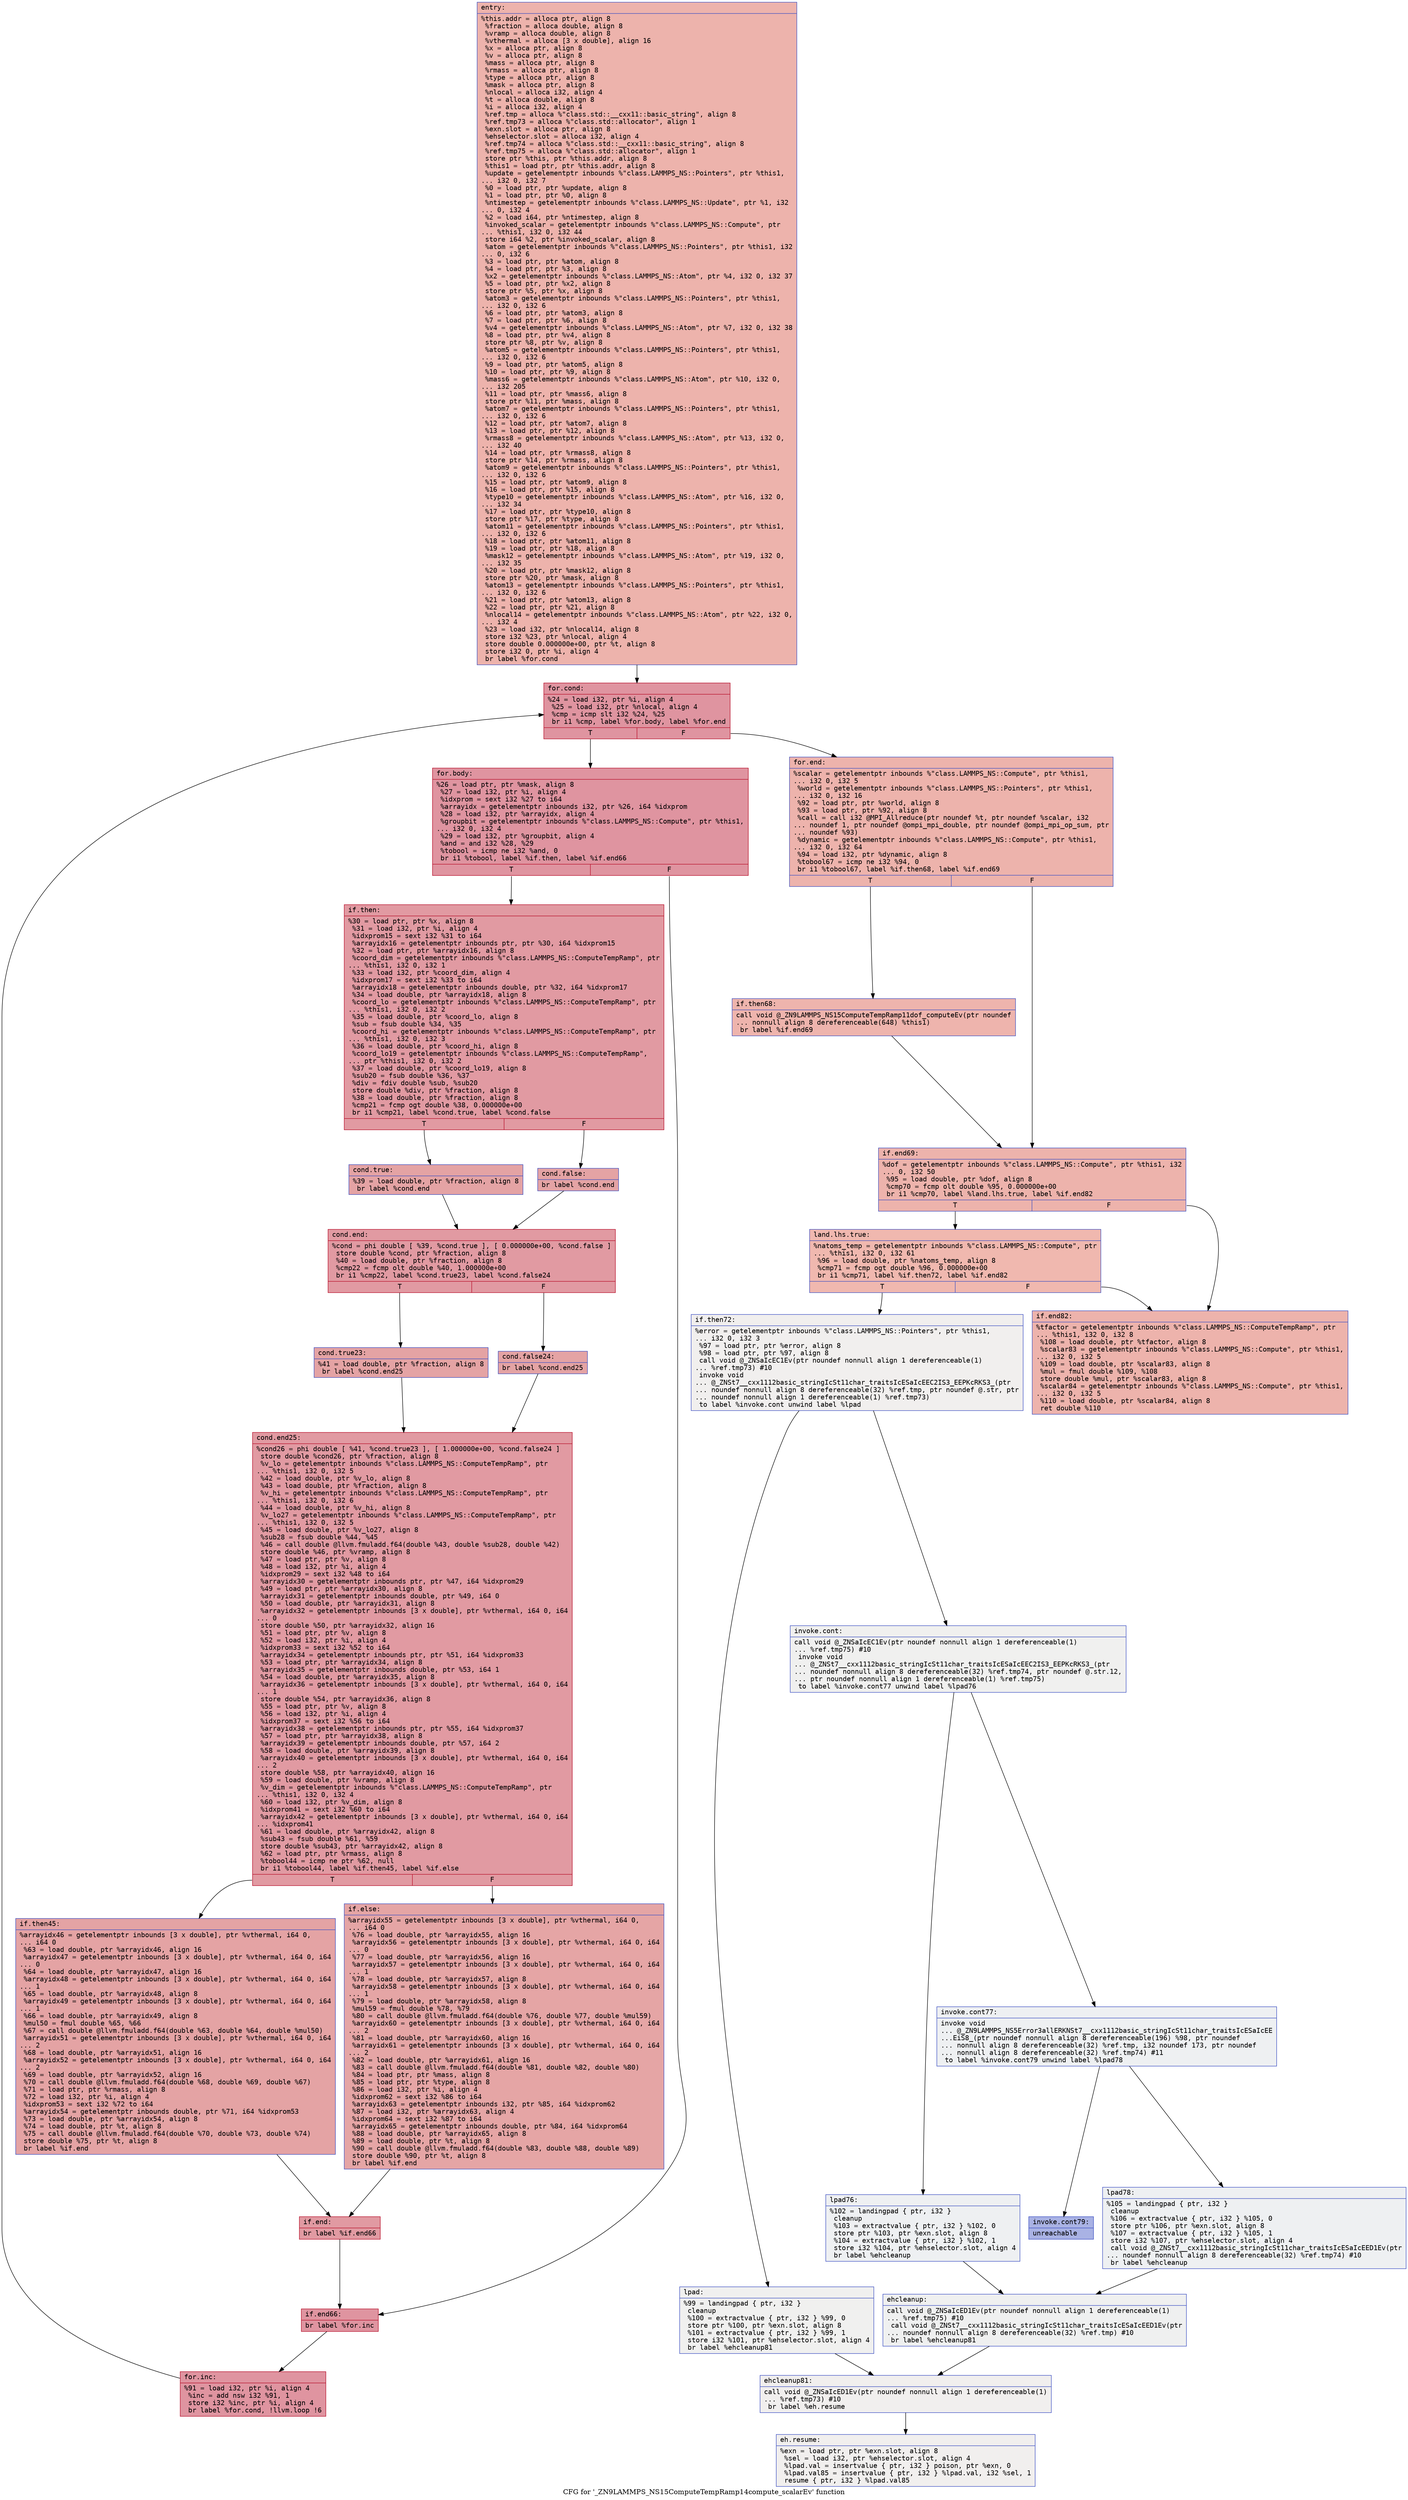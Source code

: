 digraph "CFG for '_ZN9LAMMPS_NS15ComputeTempRamp14compute_scalarEv' function" {
	label="CFG for '_ZN9LAMMPS_NS15ComputeTempRamp14compute_scalarEv' function";

	Node0x5563a417c910 [shape=record,color="#3d50c3ff", style=filled, fillcolor="#d6524470" fontname="Courier",label="{entry:\l|  %this.addr = alloca ptr, align 8\l  %fraction = alloca double, align 8\l  %vramp = alloca double, align 8\l  %vthermal = alloca [3 x double], align 16\l  %x = alloca ptr, align 8\l  %v = alloca ptr, align 8\l  %mass = alloca ptr, align 8\l  %rmass = alloca ptr, align 8\l  %type = alloca ptr, align 8\l  %mask = alloca ptr, align 8\l  %nlocal = alloca i32, align 4\l  %t = alloca double, align 8\l  %i = alloca i32, align 4\l  %ref.tmp = alloca %\"class.std::__cxx11::basic_string\", align 8\l  %ref.tmp73 = alloca %\"class.std::allocator\", align 1\l  %exn.slot = alloca ptr, align 8\l  %ehselector.slot = alloca i32, align 4\l  %ref.tmp74 = alloca %\"class.std::__cxx11::basic_string\", align 8\l  %ref.tmp75 = alloca %\"class.std::allocator\", align 1\l  store ptr %this, ptr %this.addr, align 8\l  %this1 = load ptr, ptr %this.addr, align 8\l  %update = getelementptr inbounds %\"class.LAMMPS_NS::Pointers\", ptr %this1,\l... i32 0, i32 7\l  %0 = load ptr, ptr %update, align 8\l  %1 = load ptr, ptr %0, align 8\l  %ntimestep = getelementptr inbounds %\"class.LAMMPS_NS::Update\", ptr %1, i32\l... 0, i32 4\l  %2 = load i64, ptr %ntimestep, align 8\l  %invoked_scalar = getelementptr inbounds %\"class.LAMMPS_NS::Compute\", ptr\l... %this1, i32 0, i32 44\l  store i64 %2, ptr %invoked_scalar, align 8\l  %atom = getelementptr inbounds %\"class.LAMMPS_NS::Pointers\", ptr %this1, i32\l... 0, i32 6\l  %3 = load ptr, ptr %atom, align 8\l  %4 = load ptr, ptr %3, align 8\l  %x2 = getelementptr inbounds %\"class.LAMMPS_NS::Atom\", ptr %4, i32 0, i32 37\l  %5 = load ptr, ptr %x2, align 8\l  store ptr %5, ptr %x, align 8\l  %atom3 = getelementptr inbounds %\"class.LAMMPS_NS::Pointers\", ptr %this1,\l... i32 0, i32 6\l  %6 = load ptr, ptr %atom3, align 8\l  %7 = load ptr, ptr %6, align 8\l  %v4 = getelementptr inbounds %\"class.LAMMPS_NS::Atom\", ptr %7, i32 0, i32 38\l  %8 = load ptr, ptr %v4, align 8\l  store ptr %8, ptr %v, align 8\l  %atom5 = getelementptr inbounds %\"class.LAMMPS_NS::Pointers\", ptr %this1,\l... i32 0, i32 6\l  %9 = load ptr, ptr %atom5, align 8\l  %10 = load ptr, ptr %9, align 8\l  %mass6 = getelementptr inbounds %\"class.LAMMPS_NS::Atom\", ptr %10, i32 0,\l... i32 205\l  %11 = load ptr, ptr %mass6, align 8\l  store ptr %11, ptr %mass, align 8\l  %atom7 = getelementptr inbounds %\"class.LAMMPS_NS::Pointers\", ptr %this1,\l... i32 0, i32 6\l  %12 = load ptr, ptr %atom7, align 8\l  %13 = load ptr, ptr %12, align 8\l  %rmass8 = getelementptr inbounds %\"class.LAMMPS_NS::Atom\", ptr %13, i32 0,\l... i32 40\l  %14 = load ptr, ptr %rmass8, align 8\l  store ptr %14, ptr %rmass, align 8\l  %atom9 = getelementptr inbounds %\"class.LAMMPS_NS::Pointers\", ptr %this1,\l... i32 0, i32 6\l  %15 = load ptr, ptr %atom9, align 8\l  %16 = load ptr, ptr %15, align 8\l  %type10 = getelementptr inbounds %\"class.LAMMPS_NS::Atom\", ptr %16, i32 0,\l... i32 34\l  %17 = load ptr, ptr %type10, align 8\l  store ptr %17, ptr %type, align 8\l  %atom11 = getelementptr inbounds %\"class.LAMMPS_NS::Pointers\", ptr %this1,\l... i32 0, i32 6\l  %18 = load ptr, ptr %atom11, align 8\l  %19 = load ptr, ptr %18, align 8\l  %mask12 = getelementptr inbounds %\"class.LAMMPS_NS::Atom\", ptr %19, i32 0,\l... i32 35\l  %20 = load ptr, ptr %mask12, align 8\l  store ptr %20, ptr %mask, align 8\l  %atom13 = getelementptr inbounds %\"class.LAMMPS_NS::Pointers\", ptr %this1,\l... i32 0, i32 6\l  %21 = load ptr, ptr %atom13, align 8\l  %22 = load ptr, ptr %21, align 8\l  %nlocal14 = getelementptr inbounds %\"class.LAMMPS_NS::Atom\", ptr %22, i32 0,\l... i32 4\l  %23 = load i32, ptr %nlocal14, align 8\l  store i32 %23, ptr %nlocal, align 4\l  store double 0.000000e+00, ptr %t, align 8\l  store i32 0, ptr %i, align 4\l  br label %for.cond\l}"];
	Node0x5563a417c910 -> Node0x5563a417fe20[tooltip="entry -> for.cond\nProbability 100.00%" ];
	Node0x5563a417fe20 [shape=record,color="#b70d28ff", style=filled, fillcolor="#b70d2870" fontname="Courier",label="{for.cond:\l|  %24 = load i32, ptr %i, align 4\l  %25 = load i32, ptr %nlocal, align 4\l  %cmp = icmp slt i32 %24, %25\l  br i1 %cmp, label %for.body, label %for.end\l|{<s0>T|<s1>F}}"];
	Node0x5563a417fe20:s0 -> Node0x5563a41800c0[tooltip="for.cond -> for.body\nProbability 96.88%" ];
	Node0x5563a417fe20:s1 -> Node0x5563a4180140[tooltip="for.cond -> for.end\nProbability 3.12%" ];
	Node0x5563a41800c0 [shape=record,color="#b70d28ff", style=filled, fillcolor="#b70d2870" fontname="Courier",label="{for.body:\l|  %26 = load ptr, ptr %mask, align 8\l  %27 = load i32, ptr %i, align 4\l  %idxprom = sext i32 %27 to i64\l  %arrayidx = getelementptr inbounds i32, ptr %26, i64 %idxprom\l  %28 = load i32, ptr %arrayidx, align 4\l  %groupbit = getelementptr inbounds %\"class.LAMMPS_NS::Compute\", ptr %this1,\l... i32 0, i32 4\l  %29 = load i32, ptr %groupbit, align 4\l  %and = and i32 %28, %29\l  %tobool = icmp ne i32 %and, 0\l  br i1 %tobool, label %if.then, label %if.end66\l|{<s0>T|<s1>F}}"];
	Node0x5563a41800c0:s0 -> Node0x5563a4180810[tooltip="for.body -> if.then\nProbability 62.50%" ];
	Node0x5563a41800c0:s1 -> Node0x5563a4180ea0[tooltip="for.body -> if.end66\nProbability 37.50%" ];
	Node0x5563a4180810 [shape=record,color="#b70d28ff", style=filled, fillcolor="#bb1b2c70" fontname="Courier",label="{if.then:\l|  %30 = load ptr, ptr %x, align 8\l  %31 = load i32, ptr %i, align 4\l  %idxprom15 = sext i32 %31 to i64\l  %arrayidx16 = getelementptr inbounds ptr, ptr %30, i64 %idxprom15\l  %32 = load ptr, ptr %arrayidx16, align 8\l  %coord_dim = getelementptr inbounds %\"class.LAMMPS_NS::ComputeTempRamp\", ptr\l... %this1, i32 0, i32 1\l  %33 = load i32, ptr %coord_dim, align 4\l  %idxprom17 = sext i32 %33 to i64\l  %arrayidx18 = getelementptr inbounds double, ptr %32, i64 %idxprom17\l  %34 = load double, ptr %arrayidx18, align 8\l  %coord_lo = getelementptr inbounds %\"class.LAMMPS_NS::ComputeTempRamp\", ptr\l... %this1, i32 0, i32 2\l  %35 = load double, ptr %coord_lo, align 8\l  %sub = fsub double %34, %35\l  %coord_hi = getelementptr inbounds %\"class.LAMMPS_NS::ComputeTempRamp\", ptr\l... %this1, i32 0, i32 3\l  %36 = load double, ptr %coord_hi, align 8\l  %coord_lo19 = getelementptr inbounds %\"class.LAMMPS_NS::ComputeTempRamp\",\l... ptr %this1, i32 0, i32 2\l  %37 = load double, ptr %coord_lo19, align 8\l  %sub20 = fsub double %36, %37\l  %div = fdiv double %sub, %sub20\l  store double %div, ptr %fraction, align 8\l  %38 = load double, ptr %fraction, align 8\l  %cmp21 = fcmp ogt double %38, 0.000000e+00\l  br i1 %cmp21, label %cond.true, label %cond.false\l|{<s0>T|<s1>F}}"];
	Node0x5563a4180810:s0 -> Node0x5563a4181e50[tooltip="if.then -> cond.true\nProbability 50.00%" ];
	Node0x5563a4180810:s1 -> Node0x5563a4181ed0[tooltip="if.then -> cond.false\nProbability 50.00%" ];
	Node0x5563a4181e50 [shape=record,color="#3d50c3ff", style=filled, fillcolor="#c32e3170" fontname="Courier",label="{cond.true:\l|  %39 = load double, ptr %fraction, align 8\l  br label %cond.end\l}"];
	Node0x5563a4181e50 -> Node0x5563a4182080[tooltip="cond.true -> cond.end\nProbability 100.00%" ];
	Node0x5563a4181ed0 [shape=record,color="#3d50c3ff", style=filled, fillcolor="#c32e3170" fontname="Courier",label="{cond.false:\l|  br label %cond.end\l}"];
	Node0x5563a4181ed0 -> Node0x5563a4182080[tooltip="cond.false -> cond.end\nProbability 100.00%" ];
	Node0x5563a4182080 [shape=record,color="#b70d28ff", style=filled, fillcolor="#bb1b2c70" fontname="Courier",label="{cond.end:\l|  %cond = phi double [ %39, %cond.true ], [ 0.000000e+00, %cond.false ]\l  store double %cond, ptr %fraction, align 8\l  %40 = load double, ptr %fraction, align 8\l  %cmp22 = fcmp olt double %40, 1.000000e+00\l  br i1 %cmp22, label %cond.true23, label %cond.false24\l|{<s0>T|<s1>F}}"];
	Node0x5563a4182080:s0 -> Node0x5563a41823d0[tooltip="cond.end -> cond.true23\nProbability 50.00%" ];
	Node0x5563a4182080:s1 -> Node0x5563a41824b0[tooltip="cond.end -> cond.false24\nProbability 50.00%" ];
	Node0x5563a41823d0 [shape=record,color="#3d50c3ff", style=filled, fillcolor="#c32e3170" fontname="Courier",label="{cond.true23:\l|  %41 = load double, ptr %fraction, align 8\l  br label %cond.end25\l}"];
	Node0x5563a41823d0 -> Node0x5563a41826c0[tooltip="cond.true23 -> cond.end25\nProbability 100.00%" ];
	Node0x5563a41824b0 [shape=record,color="#3d50c3ff", style=filled, fillcolor="#c32e3170" fontname="Courier",label="{cond.false24:\l|  br label %cond.end25\l}"];
	Node0x5563a41824b0 -> Node0x5563a41826c0[tooltip="cond.false24 -> cond.end25\nProbability 100.00%" ];
	Node0x5563a41826c0 [shape=record,color="#b70d28ff", style=filled, fillcolor="#bb1b2c70" fontname="Courier",label="{cond.end25:\l|  %cond26 = phi double [ %41, %cond.true23 ], [ 1.000000e+00, %cond.false24 ]\l  store double %cond26, ptr %fraction, align 8\l  %v_lo = getelementptr inbounds %\"class.LAMMPS_NS::ComputeTempRamp\", ptr\l... %this1, i32 0, i32 5\l  %42 = load double, ptr %v_lo, align 8\l  %43 = load double, ptr %fraction, align 8\l  %v_hi = getelementptr inbounds %\"class.LAMMPS_NS::ComputeTempRamp\", ptr\l... %this1, i32 0, i32 6\l  %44 = load double, ptr %v_hi, align 8\l  %v_lo27 = getelementptr inbounds %\"class.LAMMPS_NS::ComputeTempRamp\", ptr\l... %this1, i32 0, i32 5\l  %45 = load double, ptr %v_lo27, align 8\l  %sub28 = fsub double %44, %45\l  %46 = call double @llvm.fmuladd.f64(double %43, double %sub28, double %42)\l  store double %46, ptr %vramp, align 8\l  %47 = load ptr, ptr %v, align 8\l  %48 = load i32, ptr %i, align 4\l  %idxprom29 = sext i32 %48 to i64\l  %arrayidx30 = getelementptr inbounds ptr, ptr %47, i64 %idxprom29\l  %49 = load ptr, ptr %arrayidx30, align 8\l  %arrayidx31 = getelementptr inbounds double, ptr %49, i64 0\l  %50 = load double, ptr %arrayidx31, align 8\l  %arrayidx32 = getelementptr inbounds [3 x double], ptr %vthermal, i64 0, i64\l... 0\l  store double %50, ptr %arrayidx32, align 16\l  %51 = load ptr, ptr %v, align 8\l  %52 = load i32, ptr %i, align 4\l  %idxprom33 = sext i32 %52 to i64\l  %arrayidx34 = getelementptr inbounds ptr, ptr %51, i64 %idxprom33\l  %53 = load ptr, ptr %arrayidx34, align 8\l  %arrayidx35 = getelementptr inbounds double, ptr %53, i64 1\l  %54 = load double, ptr %arrayidx35, align 8\l  %arrayidx36 = getelementptr inbounds [3 x double], ptr %vthermal, i64 0, i64\l... 1\l  store double %54, ptr %arrayidx36, align 8\l  %55 = load ptr, ptr %v, align 8\l  %56 = load i32, ptr %i, align 4\l  %idxprom37 = sext i32 %56 to i64\l  %arrayidx38 = getelementptr inbounds ptr, ptr %55, i64 %idxprom37\l  %57 = load ptr, ptr %arrayidx38, align 8\l  %arrayidx39 = getelementptr inbounds double, ptr %57, i64 2\l  %58 = load double, ptr %arrayidx39, align 8\l  %arrayidx40 = getelementptr inbounds [3 x double], ptr %vthermal, i64 0, i64\l... 2\l  store double %58, ptr %arrayidx40, align 16\l  %59 = load double, ptr %vramp, align 8\l  %v_dim = getelementptr inbounds %\"class.LAMMPS_NS::ComputeTempRamp\", ptr\l... %this1, i32 0, i32 4\l  %60 = load i32, ptr %v_dim, align 8\l  %idxprom41 = sext i32 %60 to i64\l  %arrayidx42 = getelementptr inbounds [3 x double], ptr %vthermal, i64 0, i64\l... %idxprom41\l  %61 = load double, ptr %arrayidx42, align 8\l  %sub43 = fsub double %61, %59\l  store double %sub43, ptr %arrayidx42, align 8\l  %62 = load ptr, ptr %rmass, align 8\l  %tobool44 = icmp ne ptr %62, null\l  br i1 %tobool44, label %if.then45, label %if.else\l|{<s0>T|<s1>F}}"];
	Node0x5563a41826c0:s0 -> Node0x5563a4185050[tooltip="cond.end25 -> if.then45\nProbability 62.50%" ];
	Node0x5563a41826c0:s1 -> Node0x5563a4185130[tooltip="cond.end25 -> if.else\nProbability 37.50%" ];
	Node0x5563a4185050 [shape=record,color="#3d50c3ff", style=filled, fillcolor="#c32e3170" fontname="Courier",label="{if.then45:\l|  %arrayidx46 = getelementptr inbounds [3 x double], ptr %vthermal, i64 0,\l... i64 0\l  %63 = load double, ptr %arrayidx46, align 16\l  %arrayidx47 = getelementptr inbounds [3 x double], ptr %vthermal, i64 0, i64\l... 0\l  %64 = load double, ptr %arrayidx47, align 16\l  %arrayidx48 = getelementptr inbounds [3 x double], ptr %vthermal, i64 0, i64\l... 1\l  %65 = load double, ptr %arrayidx48, align 8\l  %arrayidx49 = getelementptr inbounds [3 x double], ptr %vthermal, i64 0, i64\l... 1\l  %66 = load double, ptr %arrayidx49, align 8\l  %mul50 = fmul double %65, %66\l  %67 = call double @llvm.fmuladd.f64(double %63, double %64, double %mul50)\l  %arrayidx51 = getelementptr inbounds [3 x double], ptr %vthermal, i64 0, i64\l... 2\l  %68 = load double, ptr %arrayidx51, align 16\l  %arrayidx52 = getelementptr inbounds [3 x double], ptr %vthermal, i64 0, i64\l... 2\l  %69 = load double, ptr %arrayidx52, align 16\l  %70 = call double @llvm.fmuladd.f64(double %68, double %69, double %67)\l  %71 = load ptr, ptr %rmass, align 8\l  %72 = load i32, ptr %i, align 4\l  %idxprom53 = sext i32 %72 to i64\l  %arrayidx54 = getelementptr inbounds double, ptr %71, i64 %idxprom53\l  %73 = load double, ptr %arrayidx54, align 8\l  %74 = load double, ptr %t, align 8\l  %75 = call double @llvm.fmuladd.f64(double %70, double %73, double %74)\l  store double %75, ptr %t, align 8\l  br label %if.end\l}"];
	Node0x5563a4185050 -> Node0x5563a41867b0[tooltip="if.then45 -> if.end\nProbability 100.00%" ];
	Node0x5563a4185130 [shape=record,color="#3d50c3ff", style=filled, fillcolor="#c5333470" fontname="Courier",label="{if.else:\l|  %arrayidx55 = getelementptr inbounds [3 x double], ptr %vthermal, i64 0,\l... i64 0\l  %76 = load double, ptr %arrayidx55, align 16\l  %arrayidx56 = getelementptr inbounds [3 x double], ptr %vthermal, i64 0, i64\l... 0\l  %77 = load double, ptr %arrayidx56, align 16\l  %arrayidx57 = getelementptr inbounds [3 x double], ptr %vthermal, i64 0, i64\l... 1\l  %78 = load double, ptr %arrayidx57, align 8\l  %arrayidx58 = getelementptr inbounds [3 x double], ptr %vthermal, i64 0, i64\l... 1\l  %79 = load double, ptr %arrayidx58, align 8\l  %mul59 = fmul double %78, %79\l  %80 = call double @llvm.fmuladd.f64(double %76, double %77, double %mul59)\l  %arrayidx60 = getelementptr inbounds [3 x double], ptr %vthermal, i64 0, i64\l... 2\l  %81 = load double, ptr %arrayidx60, align 16\l  %arrayidx61 = getelementptr inbounds [3 x double], ptr %vthermal, i64 0, i64\l... 2\l  %82 = load double, ptr %arrayidx61, align 16\l  %83 = call double @llvm.fmuladd.f64(double %81, double %82, double %80)\l  %84 = load ptr, ptr %mass, align 8\l  %85 = load ptr, ptr %type, align 8\l  %86 = load i32, ptr %i, align 4\l  %idxprom62 = sext i32 %86 to i64\l  %arrayidx63 = getelementptr inbounds i32, ptr %85, i64 %idxprom62\l  %87 = load i32, ptr %arrayidx63, align 4\l  %idxprom64 = sext i32 %87 to i64\l  %arrayidx65 = getelementptr inbounds double, ptr %84, i64 %idxprom64\l  %88 = load double, ptr %arrayidx65, align 8\l  %89 = load double, ptr %t, align 8\l  %90 = call double @llvm.fmuladd.f64(double %83, double %88, double %89)\l  store double %90, ptr %t, align 8\l  br label %if.end\l}"];
	Node0x5563a4185130 -> Node0x5563a41867b0[tooltip="if.else -> if.end\nProbability 100.00%" ];
	Node0x5563a41867b0 [shape=record,color="#b70d28ff", style=filled, fillcolor="#bb1b2c70" fontname="Courier",label="{if.end:\l|  br label %if.end66\l}"];
	Node0x5563a41867b0 -> Node0x5563a4180ea0[tooltip="if.end -> if.end66\nProbability 100.00%" ];
	Node0x5563a4180ea0 [shape=record,color="#b70d28ff", style=filled, fillcolor="#b70d2870" fontname="Courier",label="{if.end66:\l|  br label %for.inc\l}"];
	Node0x5563a4180ea0 -> Node0x5563a4187a30[tooltip="if.end66 -> for.inc\nProbability 100.00%" ];
	Node0x5563a4187a30 [shape=record,color="#b70d28ff", style=filled, fillcolor="#b70d2870" fontname="Courier",label="{for.inc:\l|  %91 = load i32, ptr %i, align 4\l  %inc = add nsw i32 %91, 1\l  store i32 %inc, ptr %i, align 4\l  br label %for.cond, !llvm.loop !6\l}"];
	Node0x5563a4187a30 -> Node0x5563a417fe20[tooltip="for.inc -> for.cond\nProbability 100.00%" ];
	Node0x5563a4180140 [shape=record,color="#3d50c3ff", style=filled, fillcolor="#d6524470" fontname="Courier",label="{for.end:\l|  %scalar = getelementptr inbounds %\"class.LAMMPS_NS::Compute\", ptr %this1,\l... i32 0, i32 5\l  %world = getelementptr inbounds %\"class.LAMMPS_NS::Pointers\", ptr %this1,\l... i32 0, i32 16\l  %92 = load ptr, ptr %world, align 8\l  %93 = load ptr, ptr %92, align 8\l  %call = call i32 @MPI_Allreduce(ptr noundef %t, ptr noundef %scalar, i32\l... noundef 1, ptr noundef @ompi_mpi_double, ptr noundef @ompi_mpi_op_sum, ptr\l... noundef %93)\l  %dynamic = getelementptr inbounds %\"class.LAMMPS_NS::Compute\", ptr %this1,\l... i32 0, i32 64\l  %94 = load i32, ptr %dynamic, align 8\l  %tobool67 = icmp ne i32 %94, 0\l  br i1 %tobool67, label %if.then68, label %if.end69\l|{<s0>T|<s1>F}}"];
	Node0x5563a4180140:s0 -> Node0x5563a41884c0[tooltip="for.end -> if.then68\nProbability 62.50%" ];
	Node0x5563a4180140:s1 -> Node0x5563a4188540[tooltip="for.end -> if.end69\nProbability 37.50%" ];
	Node0x5563a41884c0 [shape=record,color="#3d50c3ff", style=filled, fillcolor="#d8564670" fontname="Courier",label="{if.then68:\l|  call void @_ZN9LAMMPS_NS15ComputeTempRamp11dof_computeEv(ptr noundef\l... nonnull align 8 dereferenceable(648) %this1)\l  br label %if.end69\l}"];
	Node0x5563a41884c0 -> Node0x5563a4188540[tooltip="if.then68 -> if.end69\nProbability 100.00%" ];
	Node0x5563a4188540 [shape=record,color="#3d50c3ff", style=filled, fillcolor="#d6524470" fontname="Courier",label="{if.end69:\l|  %dof = getelementptr inbounds %\"class.LAMMPS_NS::Compute\", ptr %this1, i32\l... 0, i32 50\l  %95 = load double, ptr %dof, align 8\l  %cmp70 = fcmp olt double %95, 0.000000e+00\l  br i1 %cmp70, label %land.lhs.true, label %if.end82\l|{<s0>T|<s1>F}}"];
	Node0x5563a4188540:s0 -> Node0x5563a41831d0[tooltip="if.end69 -> land.lhs.true\nProbability 50.00%" ];
	Node0x5563a4188540:s1 -> Node0x5563a4183250[tooltip="if.end69 -> if.end82\nProbability 50.00%" ];
	Node0x5563a41831d0 [shape=record,color="#3d50c3ff", style=filled, fillcolor="#dc5d4a70" fontname="Courier",label="{land.lhs.true:\l|  %natoms_temp = getelementptr inbounds %\"class.LAMMPS_NS::Compute\", ptr\l... %this1, i32 0, i32 61\l  %96 = load double, ptr %natoms_temp, align 8\l  %cmp71 = fcmp ogt double %96, 0.000000e+00\l  br i1 %cmp71, label %if.then72, label %if.end82\l|{<s0>T|<s1>F}}"];
	Node0x5563a41831d0:s0 -> Node0x5563a41835a0[tooltip="land.lhs.true -> if.then72\nProbability 0.00%" ];
	Node0x5563a41831d0:s1 -> Node0x5563a4183250[tooltip="land.lhs.true -> if.end82\nProbability 100.00%" ];
	Node0x5563a41835a0 [shape=record,color="#3d50c3ff", style=filled, fillcolor="#e0dbd870" fontname="Courier",label="{if.then72:\l|  %error = getelementptr inbounds %\"class.LAMMPS_NS::Pointers\", ptr %this1,\l... i32 0, i32 3\l  %97 = load ptr, ptr %error, align 8\l  %98 = load ptr, ptr %97, align 8\l  call void @_ZNSaIcEC1Ev(ptr noundef nonnull align 1 dereferenceable(1)\l... %ref.tmp73) #10\l  invoke void\l... @_ZNSt7__cxx1112basic_stringIcSt11char_traitsIcESaIcEEC2IS3_EEPKcRKS3_(ptr\l... noundef nonnull align 8 dereferenceable(32) %ref.tmp, ptr noundef @.str, ptr\l... noundef nonnull align 1 dereferenceable(1) %ref.tmp73)\l          to label %invoke.cont unwind label %lpad\l}"];
	Node0x5563a41835a0 -> Node0x5563a4189b00[tooltip="if.then72 -> invoke.cont\nProbability 50.00%" ];
	Node0x5563a41835a0 -> Node0x5563a4189b50[tooltip="if.then72 -> lpad\nProbability 50.00%" ];
	Node0x5563a4189b00 [shape=record,color="#3d50c3ff", style=filled, fillcolor="#dedcdb70" fontname="Courier",label="{invoke.cont:\l|  call void @_ZNSaIcEC1Ev(ptr noundef nonnull align 1 dereferenceable(1)\l... %ref.tmp75) #10\l  invoke void\l... @_ZNSt7__cxx1112basic_stringIcSt11char_traitsIcESaIcEEC2IS3_EEPKcRKS3_(ptr\l... noundef nonnull align 8 dereferenceable(32) %ref.tmp74, ptr noundef @.str.12,\l... ptr noundef nonnull align 1 dereferenceable(1) %ref.tmp75)\l          to label %invoke.cont77 unwind label %lpad76\l}"];
	Node0x5563a4189b00 -> Node0x5563a4189e70[tooltip="invoke.cont -> invoke.cont77\nProbability 50.00%" ];
	Node0x5563a4189b00 -> Node0x5563a4189ec0[tooltip="invoke.cont -> lpad76\nProbability 50.00%" ];
	Node0x5563a4189e70 [shape=record,color="#3d50c3ff", style=filled, fillcolor="#d9dce170" fontname="Courier",label="{invoke.cont77:\l|  invoke void\l... @_ZN9LAMMPS_NS5Error3allERKNSt7__cxx1112basic_stringIcSt11char_traitsIcESaIcEE\l...EiS8_(ptr noundef nonnull align 8 dereferenceable(196) %98, ptr noundef\l... nonnull align 8 dereferenceable(32) %ref.tmp, i32 noundef 173, ptr noundef\l... nonnull align 8 dereferenceable(32) %ref.tmp74) #11\l          to label %invoke.cont79 unwind label %lpad78\l}"];
	Node0x5563a4189e70 -> Node0x5563a4189e20[tooltip="invoke.cont77 -> invoke.cont79\nProbability 0.00%" ];
	Node0x5563a4189e70 -> Node0x5563a418a1e0[tooltip="invoke.cont77 -> lpad78\nProbability 100.00%" ];
	Node0x5563a4189e20 [shape=record,color="#3d50c3ff", style=filled, fillcolor="#3d50c370" fontname="Courier",label="{invoke.cont79:\l|  unreachable\l}"];
	Node0x5563a4189b50 [shape=record,color="#3d50c3ff", style=filled, fillcolor="#dedcdb70" fontname="Courier",label="{lpad:\l|  %99 = landingpad \{ ptr, i32 \}\l          cleanup\l  %100 = extractvalue \{ ptr, i32 \} %99, 0\l  store ptr %100, ptr %exn.slot, align 8\l  %101 = extractvalue \{ ptr, i32 \} %99, 1\l  store i32 %101, ptr %ehselector.slot, align 4\l  br label %ehcleanup81\l}"];
	Node0x5563a4189b50 -> Node0x5563a418a7a0[tooltip="lpad -> ehcleanup81\nProbability 100.00%" ];
	Node0x5563a4189ec0 [shape=record,color="#3d50c3ff", style=filled, fillcolor="#d9dce170" fontname="Courier",label="{lpad76:\l|  %102 = landingpad \{ ptr, i32 \}\l          cleanup\l  %103 = extractvalue \{ ptr, i32 \} %102, 0\l  store ptr %103, ptr %exn.slot, align 8\l  %104 = extractvalue \{ ptr, i32 \} %102, 1\l  store i32 %104, ptr %ehselector.slot, align 4\l  br label %ehcleanup\l}"];
	Node0x5563a4189ec0 -> Node0x5563a418aaf0[tooltip="lpad76 -> ehcleanup\nProbability 100.00%" ];
	Node0x5563a418a1e0 [shape=record,color="#3d50c3ff", style=filled, fillcolor="#d9dce170" fontname="Courier",label="{lpad78:\l|  %105 = landingpad \{ ptr, i32 \}\l          cleanup\l  %106 = extractvalue \{ ptr, i32 \} %105, 0\l  store ptr %106, ptr %exn.slot, align 8\l  %107 = extractvalue \{ ptr, i32 \} %105, 1\l  store i32 %107, ptr %ehselector.slot, align 4\l  call void @_ZNSt7__cxx1112basic_stringIcSt11char_traitsIcESaIcEED1Ev(ptr\l... noundef nonnull align 8 dereferenceable(32) %ref.tmp74) #10\l  br label %ehcleanup\l}"];
	Node0x5563a418a1e0 -> Node0x5563a418aaf0[tooltip="lpad78 -> ehcleanup\nProbability 100.00%" ];
	Node0x5563a418aaf0 [shape=record,color="#3d50c3ff", style=filled, fillcolor="#dbdcde70" fontname="Courier",label="{ehcleanup:\l|  call void @_ZNSaIcED1Ev(ptr noundef nonnull align 1 dereferenceable(1)\l... %ref.tmp75) #10\l  call void @_ZNSt7__cxx1112basic_stringIcSt11char_traitsIcESaIcEED1Ev(ptr\l... noundef nonnull align 8 dereferenceable(32) %ref.tmp) #10\l  br label %ehcleanup81\l}"];
	Node0x5563a418aaf0 -> Node0x5563a418a7a0[tooltip="ehcleanup -> ehcleanup81\nProbability 100.00%" ];
	Node0x5563a418a7a0 [shape=record,color="#3d50c3ff", style=filled, fillcolor="#e0dbd870" fontname="Courier",label="{ehcleanup81:\l|  call void @_ZNSaIcED1Ev(ptr noundef nonnull align 1 dereferenceable(1)\l... %ref.tmp73) #10\l  br label %eh.resume\l}"];
	Node0x5563a418a7a0 -> Node0x5563a418b3a0[tooltip="ehcleanup81 -> eh.resume\nProbability 100.00%" ];
	Node0x5563a4183250 [shape=record,color="#3d50c3ff", style=filled, fillcolor="#d6524470" fontname="Courier",label="{if.end82:\l|  %tfactor = getelementptr inbounds %\"class.LAMMPS_NS::ComputeTempRamp\", ptr\l... %this1, i32 0, i32 8\l  %108 = load double, ptr %tfactor, align 8\l  %scalar83 = getelementptr inbounds %\"class.LAMMPS_NS::Compute\", ptr %this1,\l... i32 0, i32 5\l  %109 = load double, ptr %scalar83, align 8\l  %mul = fmul double %109, %108\l  store double %mul, ptr %scalar83, align 8\l  %scalar84 = getelementptr inbounds %\"class.LAMMPS_NS::Compute\", ptr %this1,\l... i32 0, i32 5\l  %110 = load double, ptr %scalar84, align 8\l  ret double %110\l}"];
	Node0x5563a418b3a0 [shape=record,color="#3d50c3ff", style=filled, fillcolor="#e0dbd870" fontname="Courier",label="{eh.resume:\l|  %exn = load ptr, ptr %exn.slot, align 8\l  %sel = load i32, ptr %ehselector.slot, align 4\l  %lpad.val = insertvalue \{ ptr, i32 \} poison, ptr %exn, 0\l  %lpad.val85 = insertvalue \{ ptr, i32 \} %lpad.val, i32 %sel, 1\l  resume \{ ptr, i32 \} %lpad.val85\l}"];
}

